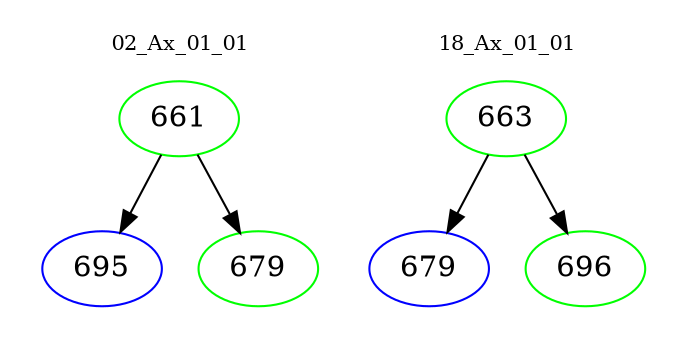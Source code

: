 digraph{
subgraph cluster_0 {
color = white
label = "02_Ax_01_01";
fontsize=10;
T0_661 [label="661", color="green"]
T0_661 -> T0_695 [color="black"]
T0_695 [label="695", color="blue"]
T0_661 -> T0_679 [color="black"]
T0_679 [label="679", color="green"]
}
subgraph cluster_1 {
color = white
label = "18_Ax_01_01";
fontsize=10;
T1_663 [label="663", color="green"]
T1_663 -> T1_679 [color="black"]
T1_679 [label="679", color="blue"]
T1_663 -> T1_696 [color="black"]
T1_696 [label="696", color="green"]
}
}
